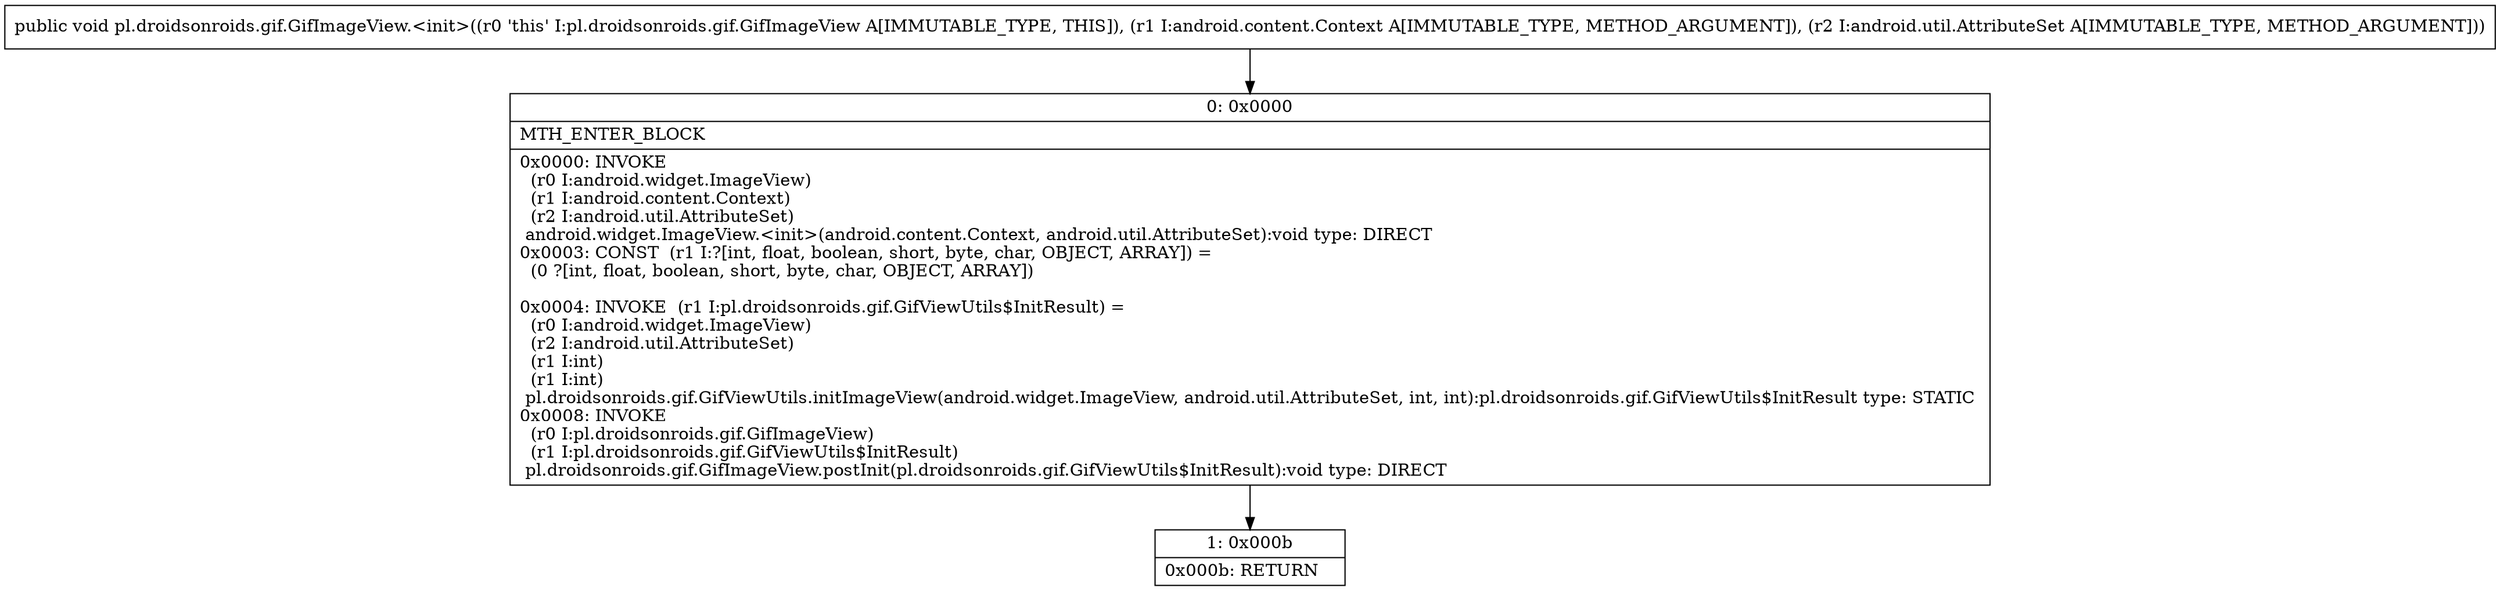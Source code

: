 digraph "CFG forpl.droidsonroids.gif.GifImageView.\<init\>(Landroid\/content\/Context;Landroid\/util\/AttributeSet;)V" {
Node_0 [shape=record,label="{0\:\ 0x0000|MTH_ENTER_BLOCK\l|0x0000: INVOKE  \l  (r0 I:android.widget.ImageView)\l  (r1 I:android.content.Context)\l  (r2 I:android.util.AttributeSet)\l android.widget.ImageView.\<init\>(android.content.Context, android.util.AttributeSet):void type: DIRECT \l0x0003: CONST  (r1 I:?[int, float, boolean, short, byte, char, OBJECT, ARRAY]) = \l  (0 ?[int, float, boolean, short, byte, char, OBJECT, ARRAY])\l \l0x0004: INVOKE  (r1 I:pl.droidsonroids.gif.GifViewUtils$InitResult) = \l  (r0 I:android.widget.ImageView)\l  (r2 I:android.util.AttributeSet)\l  (r1 I:int)\l  (r1 I:int)\l pl.droidsonroids.gif.GifViewUtils.initImageView(android.widget.ImageView, android.util.AttributeSet, int, int):pl.droidsonroids.gif.GifViewUtils$InitResult type: STATIC \l0x0008: INVOKE  \l  (r0 I:pl.droidsonroids.gif.GifImageView)\l  (r1 I:pl.droidsonroids.gif.GifViewUtils$InitResult)\l pl.droidsonroids.gif.GifImageView.postInit(pl.droidsonroids.gif.GifViewUtils$InitResult):void type: DIRECT \l}"];
Node_1 [shape=record,label="{1\:\ 0x000b|0x000b: RETURN   \l}"];
MethodNode[shape=record,label="{public void pl.droidsonroids.gif.GifImageView.\<init\>((r0 'this' I:pl.droidsonroids.gif.GifImageView A[IMMUTABLE_TYPE, THIS]), (r1 I:android.content.Context A[IMMUTABLE_TYPE, METHOD_ARGUMENT]), (r2 I:android.util.AttributeSet A[IMMUTABLE_TYPE, METHOD_ARGUMENT])) }"];
MethodNode -> Node_0;
Node_0 -> Node_1;
}


